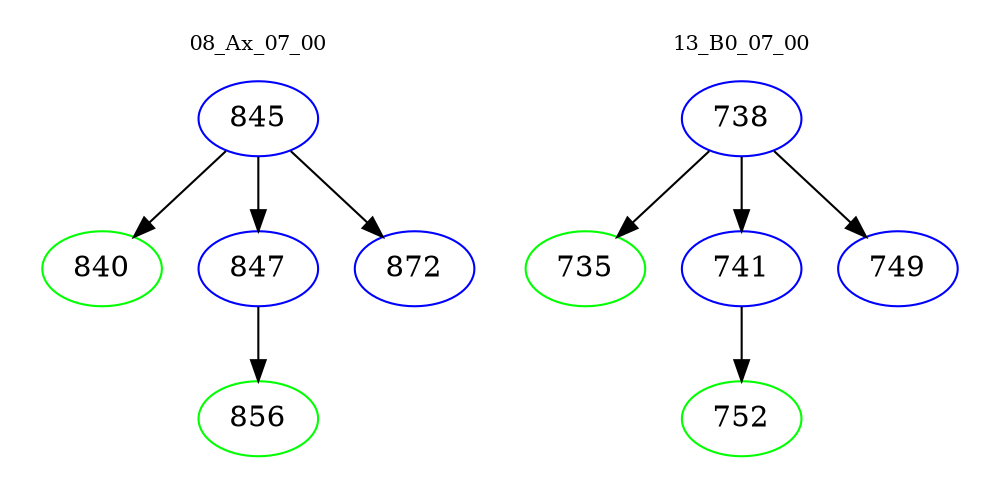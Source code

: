 digraph{
subgraph cluster_0 {
color = white
label = "08_Ax_07_00";
fontsize=10;
T0_845 [label="845", color="blue"]
T0_845 -> T0_840 [color="black"]
T0_840 [label="840", color="green"]
T0_845 -> T0_847 [color="black"]
T0_847 [label="847", color="blue"]
T0_847 -> T0_856 [color="black"]
T0_856 [label="856", color="green"]
T0_845 -> T0_872 [color="black"]
T0_872 [label="872", color="blue"]
}
subgraph cluster_1 {
color = white
label = "13_B0_07_00";
fontsize=10;
T1_738 [label="738", color="blue"]
T1_738 -> T1_735 [color="black"]
T1_735 [label="735", color="green"]
T1_738 -> T1_741 [color="black"]
T1_741 [label="741", color="blue"]
T1_741 -> T1_752 [color="black"]
T1_752 [label="752", color="green"]
T1_738 -> T1_749 [color="black"]
T1_749 [label="749", color="blue"]
}
}
